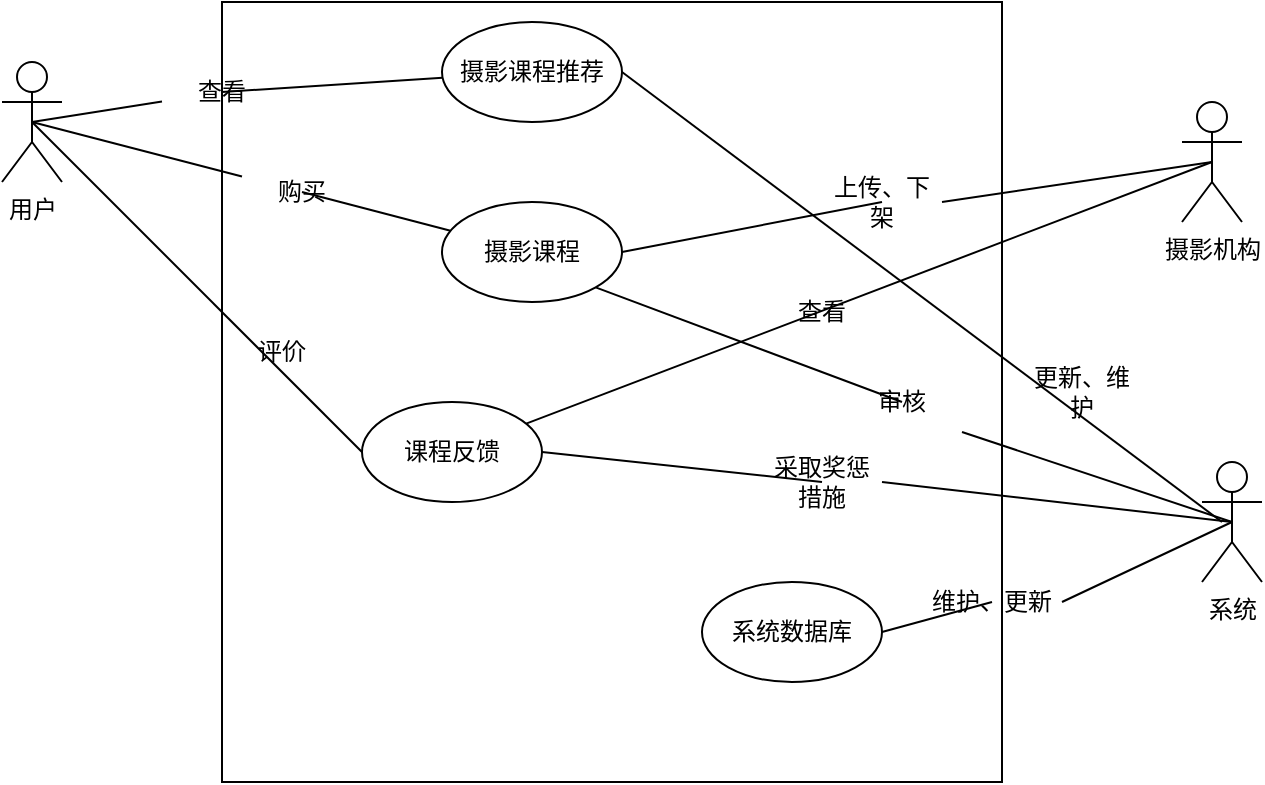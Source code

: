 <mxfile version="16.0.3" type="github">
  <diagram id="iv6HI-_gdqKJJMJm8jD1" name="Page-1">
    <mxGraphModel dx="1038" dy="547" grid="1" gridSize="10" guides="1" tooltips="1" connect="1" arrows="1" fold="1" page="1" pageScale="1" pageWidth="827" pageHeight="1169" math="0" shadow="0">
      <root>
        <mxCell id="0" />
        <mxCell id="1" parent="0" />
        <mxCell id="eqHKp-PGuizW-vQHrf_t-1" value="" style="whiteSpace=wrap;html=1;aspect=fixed;" vertex="1" parent="1">
          <mxGeometry x="200" y="100" width="390" height="390" as="geometry" />
        </mxCell>
        <mxCell id="eqHKp-PGuizW-vQHrf_t-3" value="摄影课程推荐" style="ellipse;whiteSpace=wrap;html=1;" vertex="1" parent="1">
          <mxGeometry x="310" y="110" width="90" height="50" as="geometry" />
        </mxCell>
        <mxCell id="eqHKp-PGuizW-vQHrf_t-4" value="摄影课程" style="ellipse;whiteSpace=wrap;html=1;" vertex="1" parent="1">
          <mxGeometry x="310" y="200" width="90" height="50" as="geometry" />
        </mxCell>
        <mxCell id="eqHKp-PGuizW-vQHrf_t-5" value="课程反馈" style="ellipse;whiteSpace=wrap;html=1;" vertex="1" parent="1">
          <mxGeometry x="270" y="300" width="90" height="50" as="geometry" />
        </mxCell>
        <mxCell id="eqHKp-PGuizW-vQHrf_t-6" value="系统数据库" style="ellipse;whiteSpace=wrap;html=1;" vertex="1" parent="1">
          <mxGeometry x="440" y="390" width="90" height="50" as="geometry" />
        </mxCell>
        <mxCell id="eqHKp-PGuizW-vQHrf_t-7" value="用户" style="shape=umlActor;verticalLabelPosition=bottom;verticalAlign=top;html=1;" vertex="1" parent="1">
          <mxGeometry x="90" y="130" width="30" height="60" as="geometry" />
        </mxCell>
        <mxCell id="eqHKp-PGuizW-vQHrf_t-13" value="系统" style="shape=umlActor;verticalLabelPosition=bottom;verticalAlign=top;html=1;" vertex="1" parent="1">
          <mxGeometry x="690" y="330" width="30" height="60" as="geometry" />
        </mxCell>
        <mxCell id="eqHKp-PGuizW-vQHrf_t-16" value="摄影机构" style="shape=umlActor;verticalLabelPosition=bottom;verticalAlign=top;html=1;" vertex="1" parent="1">
          <mxGeometry x="680" y="150" width="30" height="60" as="geometry" />
        </mxCell>
        <mxCell id="eqHKp-PGuizW-vQHrf_t-21" value="" style="endArrow=none;html=1;rounded=0;entryX=0.5;entryY=0.5;entryDx=0;entryDy=0;entryPerimeter=0;startArrow=none;" edge="1" parent="1" source="eqHKp-PGuizW-vQHrf_t-31" target="eqHKp-PGuizW-vQHrf_t-7">
          <mxGeometry width="50" height="50" relative="1" as="geometry">
            <mxPoint x="130" y="260" as="sourcePoint" />
            <mxPoint x="180" y="210" as="targetPoint" />
          </mxGeometry>
        </mxCell>
        <mxCell id="eqHKp-PGuizW-vQHrf_t-22" value="" style="endArrow=none;html=1;rounded=0;entryX=0.5;entryY=0.5;entryDx=0;entryDy=0;entryPerimeter=0;exitX=0;exitY=0.5;exitDx=0;exitDy=0;" edge="1" parent="1" source="eqHKp-PGuizW-vQHrf_t-5" target="eqHKp-PGuizW-vQHrf_t-7">
          <mxGeometry width="50" height="50" relative="1" as="geometry">
            <mxPoint x="30" y="340" as="sourcePoint" />
            <mxPoint x="80" y="290" as="targetPoint" />
          </mxGeometry>
        </mxCell>
        <mxCell id="eqHKp-PGuizW-vQHrf_t-23" value="" style="endArrow=none;html=1;rounded=0;entryX=0.5;entryY=0.5;entryDx=0;entryDy=0;entryPerimeter=0;startArrow=none;" edge="1" parent="1" source="eqHKp-PGuizW-vQHrf_t-33" target="eqHKp-PGuizW-vQHrf_t-7">
          <mxGeometry width="50" height="50" relative="1" as="geometry">
            <mxPoint x="130" y="300" as="sourcePoint" />
            <mxPoint x="180" y="250" as="targetPoint" />
          </mxGeometry>
        </mxCell>
        <mxCell id="eqHKp-PGuizW-vQHrf_t-24" value="" style="endArrow=none;html=1;rounded=0;entryX=0.5;entryY=0.5;entryDx=0;entryDy=0;entryPerimeter=0;exitX=1;exitY=0.5;exitDx=0;exitDy=0;startArrow=none;" edge="1" parent="1" source="eqHKp-PGuizW-vQHrf_t-38" target="eqHKp-PGuizW-vQHrf_t-13">
          <mxGeometry width="50" height="50" relative="1" as="geometry">
            <mxPoint x="620" y="430" as="sourcePoint" />
            <mxPoint x="670" y="380" as="targetPoint" />
          </mxGeometry>
        </mxCell>
        <mxCell id="eqHKp-PGuizW-vQHrf_t-25" value="" style="endArrow=none;html=1;rounded=0;entryX=0.5;entryY=0.5;entryDx=0;entryDy=0;entryPerimeter=0;exitX=1;exitY=0.5;exitDx=0;exitDy=0;startArrow=none;" edge="1" parent="1" source="eqHKp-PGuizW-vQHrf_t-50" target="eqHKp-PGuizW-vQHrf_t-13">
          <mxGeometry width="50" height="50" relative="1" as="geometry">
            <mxPoint x="510" y="360" as="sourcePoint" />
            <mxPoint x="560" y="310" as="targetPoint" />
          </mxGeometry>
        </mxCell>
        <mxCell id="eqHKp-PGuizW-vQHrf_t-27" value="" style="endArrow=none;html=1;rounded=0;entryX=0.5;entryY=0.5;entryDx=0;entryDy=0;entryPerimeter=0;exitX=1;exitY=0.5;exitDx=0;exitDy=0;startArrow=none;" edge="1" parent="1" source="eqHKp-PGuizW-vQHrf_t-40" target="eqHKp-PGuizW-vQHrf_t-16">
          <mxGeometry width="50" height="50" relative="1" as="geometry">
            <mxPoint x="610" y="310" as="sourcePoint" />
            <mxPoint x="660" y="260" as="targetPoint" />
          </mxGeometry>
        </mxCell>
        <mxCell id="eqHKp-PGuizW-vQHrf_t-28" value="" style="endArrow=none;html=1;rounded=0;entryX=0.5;entryY=0.5;entryDx=0;entryDy=0;entryPerimeter=0;" edge="1" parent="1" source="eqHKp-PGuizW-vQHrf_t-5" target="eqHKp-PGuizW-vQHrf_t-16">
          <mxGeometry width="50" height="50" relative="1" as="geometry">
            <mxPoint x="650" y="330" as="sourcePoint" />
            <mxPoint x="700" y="280" as="targetPoint" />
          </mxGeometry>
        </mxCell>
        <mxCell id="eqHKp-PGuizW-vQHrf_t-29" value="" style="endArrow=none;html=1;rounded=0;entryX=1;entryY=0.5;entryDx=0;entryDy=0;" edge="1" parent="1" target="eqHKp-PGuizW-vQHrf_t-3">
          <mxGeometry width="50" height="50" relative="1" as="geometry">
            <mxPoint x="700" y="360" as="sourcePoint" />
            <mxPoint x="690" y="270" as="targetPoint" />
          </mxGeometry>
        </mxCell>
        <mxCell id="eqHKp-PGuizW-vQHrf_t-30" value="" style="endArrow=none;html=1;rounded=0;entryX=1;entryY=1;entryDx=0;entryDy=0;exitX=0.5;exitY=0.5;exitDx=0;exitDy=0;exitPerimeter=0;startArrow=none;" edge="1" parent="1" source="eqHKp-PGuizW-vQHrf_t-48" target="eqHKp-PGuizW-vQHrf_t-4">
          <mxGeometry width="50" height="50" relative="1" as="geometry">
            <mxPoint x="420" y="320" as="sourcePoint" />
            <mxPoint x="470" y="270" as="targetPoint" />
          </mxGeometry>
        </mxCell>
        <mxCell id="eqHKp-PGuizW-vQHrf_t-31" value="查看" style="text;html=1;strokeColor=none;fillColor=none;align=center;verticalAlign=middle;whiteSpace=wrap;rounded=0;" vertex="1" parent="1">
          <mxGeometry x="170" y="130" width="60" height="30" as="geometry" />
        </mxCell>
        <mxCell id="eqHKp-PGuizW-vQHrf_t-32" value="" style="endArrow=none;html=1;rounded=0;entryX=0.5;entryY=0.5;entryDx=0;entryDy=0;entryPerimeter=0;" edge="1" parent="1" source="eqHKp-PGuizW-vQHrf_t-3" target="eqHKp-PGuizW-vQHrf_t-31">
          <mxGeometry width="50" height="50" relative="1" as="geometry">
            <mxPoint x="310.712" y="139.429" as="sourcePoint" />
            <mxPoint x="105" y="160" as="targetPoint" />
          </mxGeometry>
        </mxCell>
        <mxCell id="eqHKp-PGuizW-vQHrf_t-33" value="购买" style="text;html=1;strokeColor=none;fillColor=none;align=center;verticalAlign=middle;whiteSpace=wrap;rounded=0;" vertex="1" parent="1">
          <mxGeometry x="210" y="180" width="60" height="30" as="geometry" />
        </mxCell>
        <mxCell id="eqHKp-PGuizW-vQHrf_t-34" value="" style="endArrow=none;html=1;rounded=0;entryX=0.5;entryY=0.5;entryDx=0;entryDy=0;entryPerimeter=0;" edge="1" parent="1" source="eqHKp-PGuizW-vQHrf_t-4" target="eqHKp-PGuizW-vQHrf_t-33">
          <mxGeometry width="50" height="50" relative="1" as="geometry">
            <mxPoint x="314.243" y="214.403" as="sourcePoint" />
            <mxPoint x="105" y="160" as="targetPoint" />
          </mxGeometry>
        </mxCell>
        <mxCell id="eqHKp-PGuizW-vQHrf_t-36" value="评价" style="text;html=1;strokeColor=none;fillColor=none;align=center;verticalAlign=middle;whiteSpace=wrap;rounded=0;" vertex="1" parent="1">
          <mxGeometry x="200" y="260" width="60" height="30" as="geometry" />
        </mxCell>
        <mxCell id="eqHKp-PGuizW-vQHrf_t-38" value="维护、更新" style="text;html=1;strokeColor=none;fillColor=none;align=center;verticalAlign=middle;whiteSpace=wrap;rounded=0;" vertex="1" parent="1">
          <mxGeometry x="550" y="385" width="70" height="30" as="geometry" />
        </mxCell>
        <mxCell id="eqHKp-PGuizW-vQHrf_t-39" value="" style="endArrow=none;html=1;rounded=0;entryX=0.5;entryY=0.5;entryDx=0;entryDy=0;entryPerimeter=0;exitX=1;exitY=0.5;exitDx=0;exitDy=0;" edge="1" parent="1" source="eqHKp-PGuizW-vQHrf_t-6" target="eqHKp-PGuizW-vQHrf_t-38">
          <mxGeometry width="50" height="50" relative="1" as="geometry">
            <mxPoint x="530" y="415" as="sourcePoint" />
            <mxPoint x="705" y="360" as="targetPoint" />
          </mxGeometry>
        </mxCell>
        <mxCell id="eqHKp-PGuizW-vQHrf_t-40" value="上传、下架" style="text;html=1;strokeColor=none;fillColor=none;align=center;verticalAlign=middle;whiteSpace=wrap;rounded=0;" vertex="1" parent="1">
          <mxGeometry x="500" y="185" width="60" height="30" as="geometry" />
        </mxCell>
        <mxCell id="eqHKp-PGuizW-vQHrf_t-41" value="" style="endArrow=none;html=1;rounded=0;entryX=0.5;entryY=0.5;entryDx=0;entryDy=0;entryPerimeter=0;exitX=1;exitY=0.5;exitDx=0;exitDy=0;" edge="1" parent="1" source="eqHKp-PGuizW-vQHrf_t-4" target="eqHKp-PGuizW-vQHrf_t-40">
          <mxGeometry width="50" height="50" relative="1" as="geometry">
            <mxPoint x="400" y="225" as="sourcePoint" />
            <mxPoint x="695" y="180" as="targetPoint" />
          </mxGeometry>
        </mxCell>
        <mxCell id="eqHKp-PGuizW-vQHrf_t-44" value="更新、维护" style="text;html=1;strokeColor=none;fillColor=none;align=center;verticalAlign=middle;whiteSpace=wrap;rounded=0;" vertex="1" parent="1">
          <mxGeometry x="600" y="280" width="60" height="30" as="geometry" />
        </mxCell>
        <mxCell id="eqHKp-PGuizW-vQHrf_t-45" value="查看" style="text;html=1;strokeColor=none;fillColor=none;align=center;verticalAlign=middle;whiteSpace=wrap;rounded=0;" vertex="1" parent="1">
          <mxGeometry x="470" y="240" width="60" height="30" as="geometry" />
        </mxCell>
        <mxCell id="eqHKp-PGuizW-vQHrf_t-48" value="审核" style="text;html=1;strokeColor=none;fillColor=none;align=center;verticalAlign=middle;whiteSpace=wrap;rounded=0;" vertex="1" parent="1">
          <mxGeometry x="510" y="285" width="60" height="30" as="geometry" />
        </mxCell>
        <mxCell id="eqHKp-PGuizW-vQHrf_t-49" value="" style="endArrow=none;html=1;rounded=0;entryX=1;entryY=1;entryDx=0;entryDy=0;exitX=0.5;exitY=0.5;exitDx=0;exitDy=0;exitPerimeter=0;" edge="1" parent="1" source="eqHKp-PGuizW-vQHrf_t-13" target="eqHKp-PGuizW-vQHrf_t-48">
          <mxGeometry width="50" height="50" relative="1" as="geometry">
            <mxPoint x="705" y="360" as="sourcePoint" />
            <mxPoint x="386.82" y="242.678" as="targetPoint" />
          </mxGeometry>
        </mxCell>
        <mxCell id="eqHKp-PGuizW-vQHrf_t-50" value="采取奖惩措施" style="text;html=1;strokeColor=none;fillColor=none;align=center;verticalAlign=middle;whiteSpace=wrap;rounded=0;" vertex="1" parent="1">
          <mxGeometry x="470" y="325" width="60" height="30" as="geometry" />
        </mxCell>
        <mxCell id="eqHKp-PGuizW-vQHrf_t-51" value="" style="endArrow=none;html=1;rounded=0;entryX=0.5;entryY=0.5;entryDx=0;entryDy=0;entryPerimeter=0;exitX=1;exitY=0.5;exitDx=0;exitDy=0;" edge="1" parent="1" source="eqHKp-PGuizW-vQHrf_t-5" target="eqHKp-PGuizW-vQHrf_t-50">
          <mxGeometry width="50" height="50" relative="1" as="geometry">
            <mxPoint x="360" y="325" as="sourcePoint" />
            <mxPoint x="705" y="360" as="targetPoint" />
          </mxGeometry>
        </mxCell>
      </root>
    </mxGraphModel>
  </diagram>
</mxfile>
